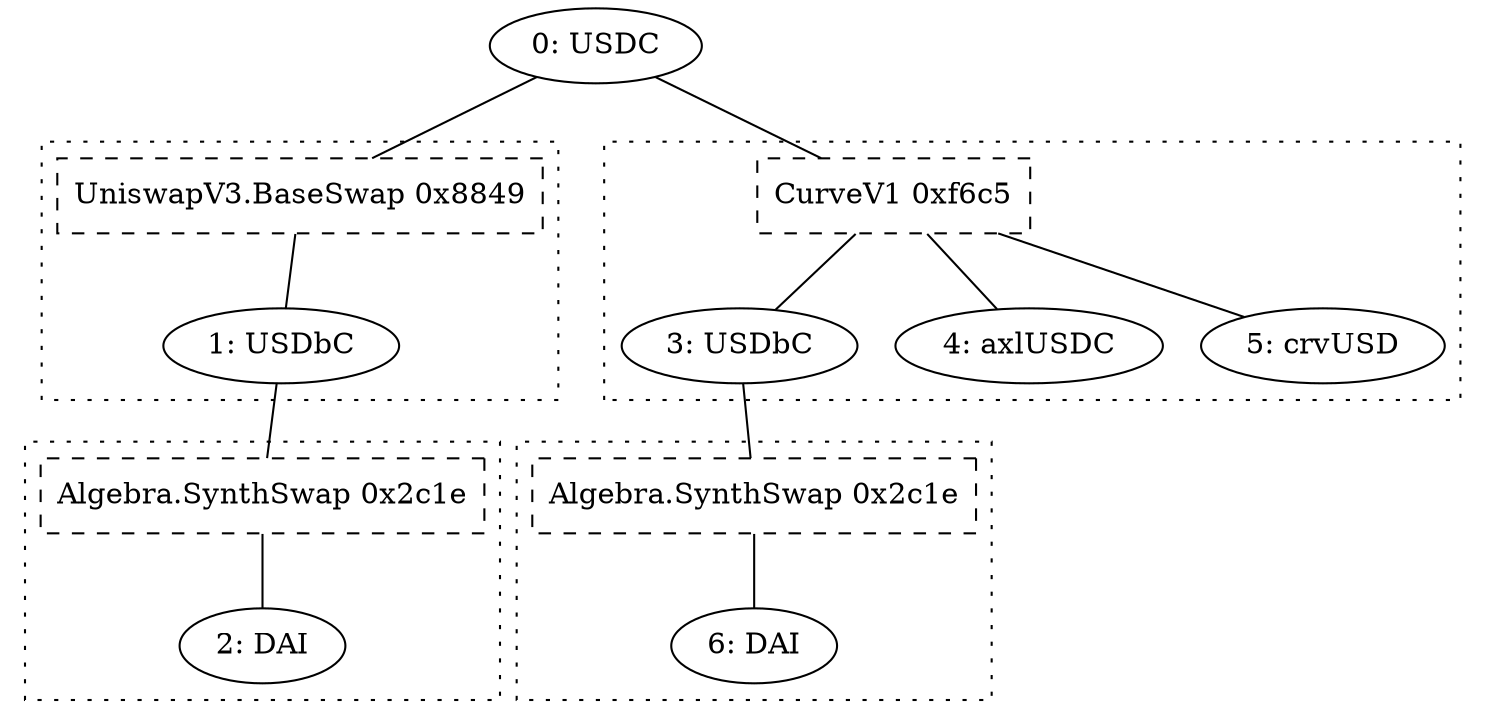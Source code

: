 graph G {
    token0 [label = "0: USDC";];
    token1 [label = "1: USDbC";];
    token2 [label = "2: DAI";];
    token3 [label = "3: USDbC";];
    token4 [label = "4: axlUSDC";];
    token5 [label = "5: crvUSD";];
    token6 [label = "6: DAI";];
    pool0 [label = "UniswapV3.BaseSwap 0x8849";shape = rect;style = dashed;];
    token0 -- pool0;
    subgraph cluster0 {
        style = dotted;
        pool0 -- token1;
        subgraph {
            rank = same;
            edge [style = invis;];
            token1;
        }
    }
    pool1 [label = "Algebra.SynthSwap 0x2c1e";shape = rect;style = dashed;];
    token1 -- pool1;
    subgraph cluster1 {
        style = dotted;
        pool1 -- token2;
        subgraph {
            rank = same;
            edge [style = invis;];
            token2;
        }
    }
    pool2 [label = "CurveV1 0xf6c5";shape = rect;style = dashed;];
    token0 -- pool2;
    subgraph cluster2 {
        style = dotted;
        pool2 -- token3;
        pool2 -- token4;
        pool2 -- token5;
        subgraph {
            rank = same;
            edge [style = invis;];
            token3 -- token4;
            token4 -- token5;
        }
    }
    pool3 [label = "Algebra.SynthSwap 0x2c1e";shape = rect;style = dashed;];
    token3 -- pool3;
    subgraph cluster3 {
        style = dotted;
        pool3 -- token6;
        subgraph {
            rank = same;
            edge [style = invis;];
            token6;
        }
    }
}
